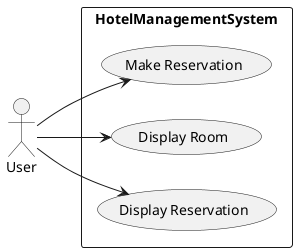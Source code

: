 @startuml

left to right direction
actor User

rectangle   HotelManagementSystem {
    usecase "Make Reservation" as UC1
    usecase "Display Room" as UC2
    usecase "Display Reservation" as UC3

    User --> (UC1)
    User --> (UC2)
    User --> (UC3)
}

@enduml
